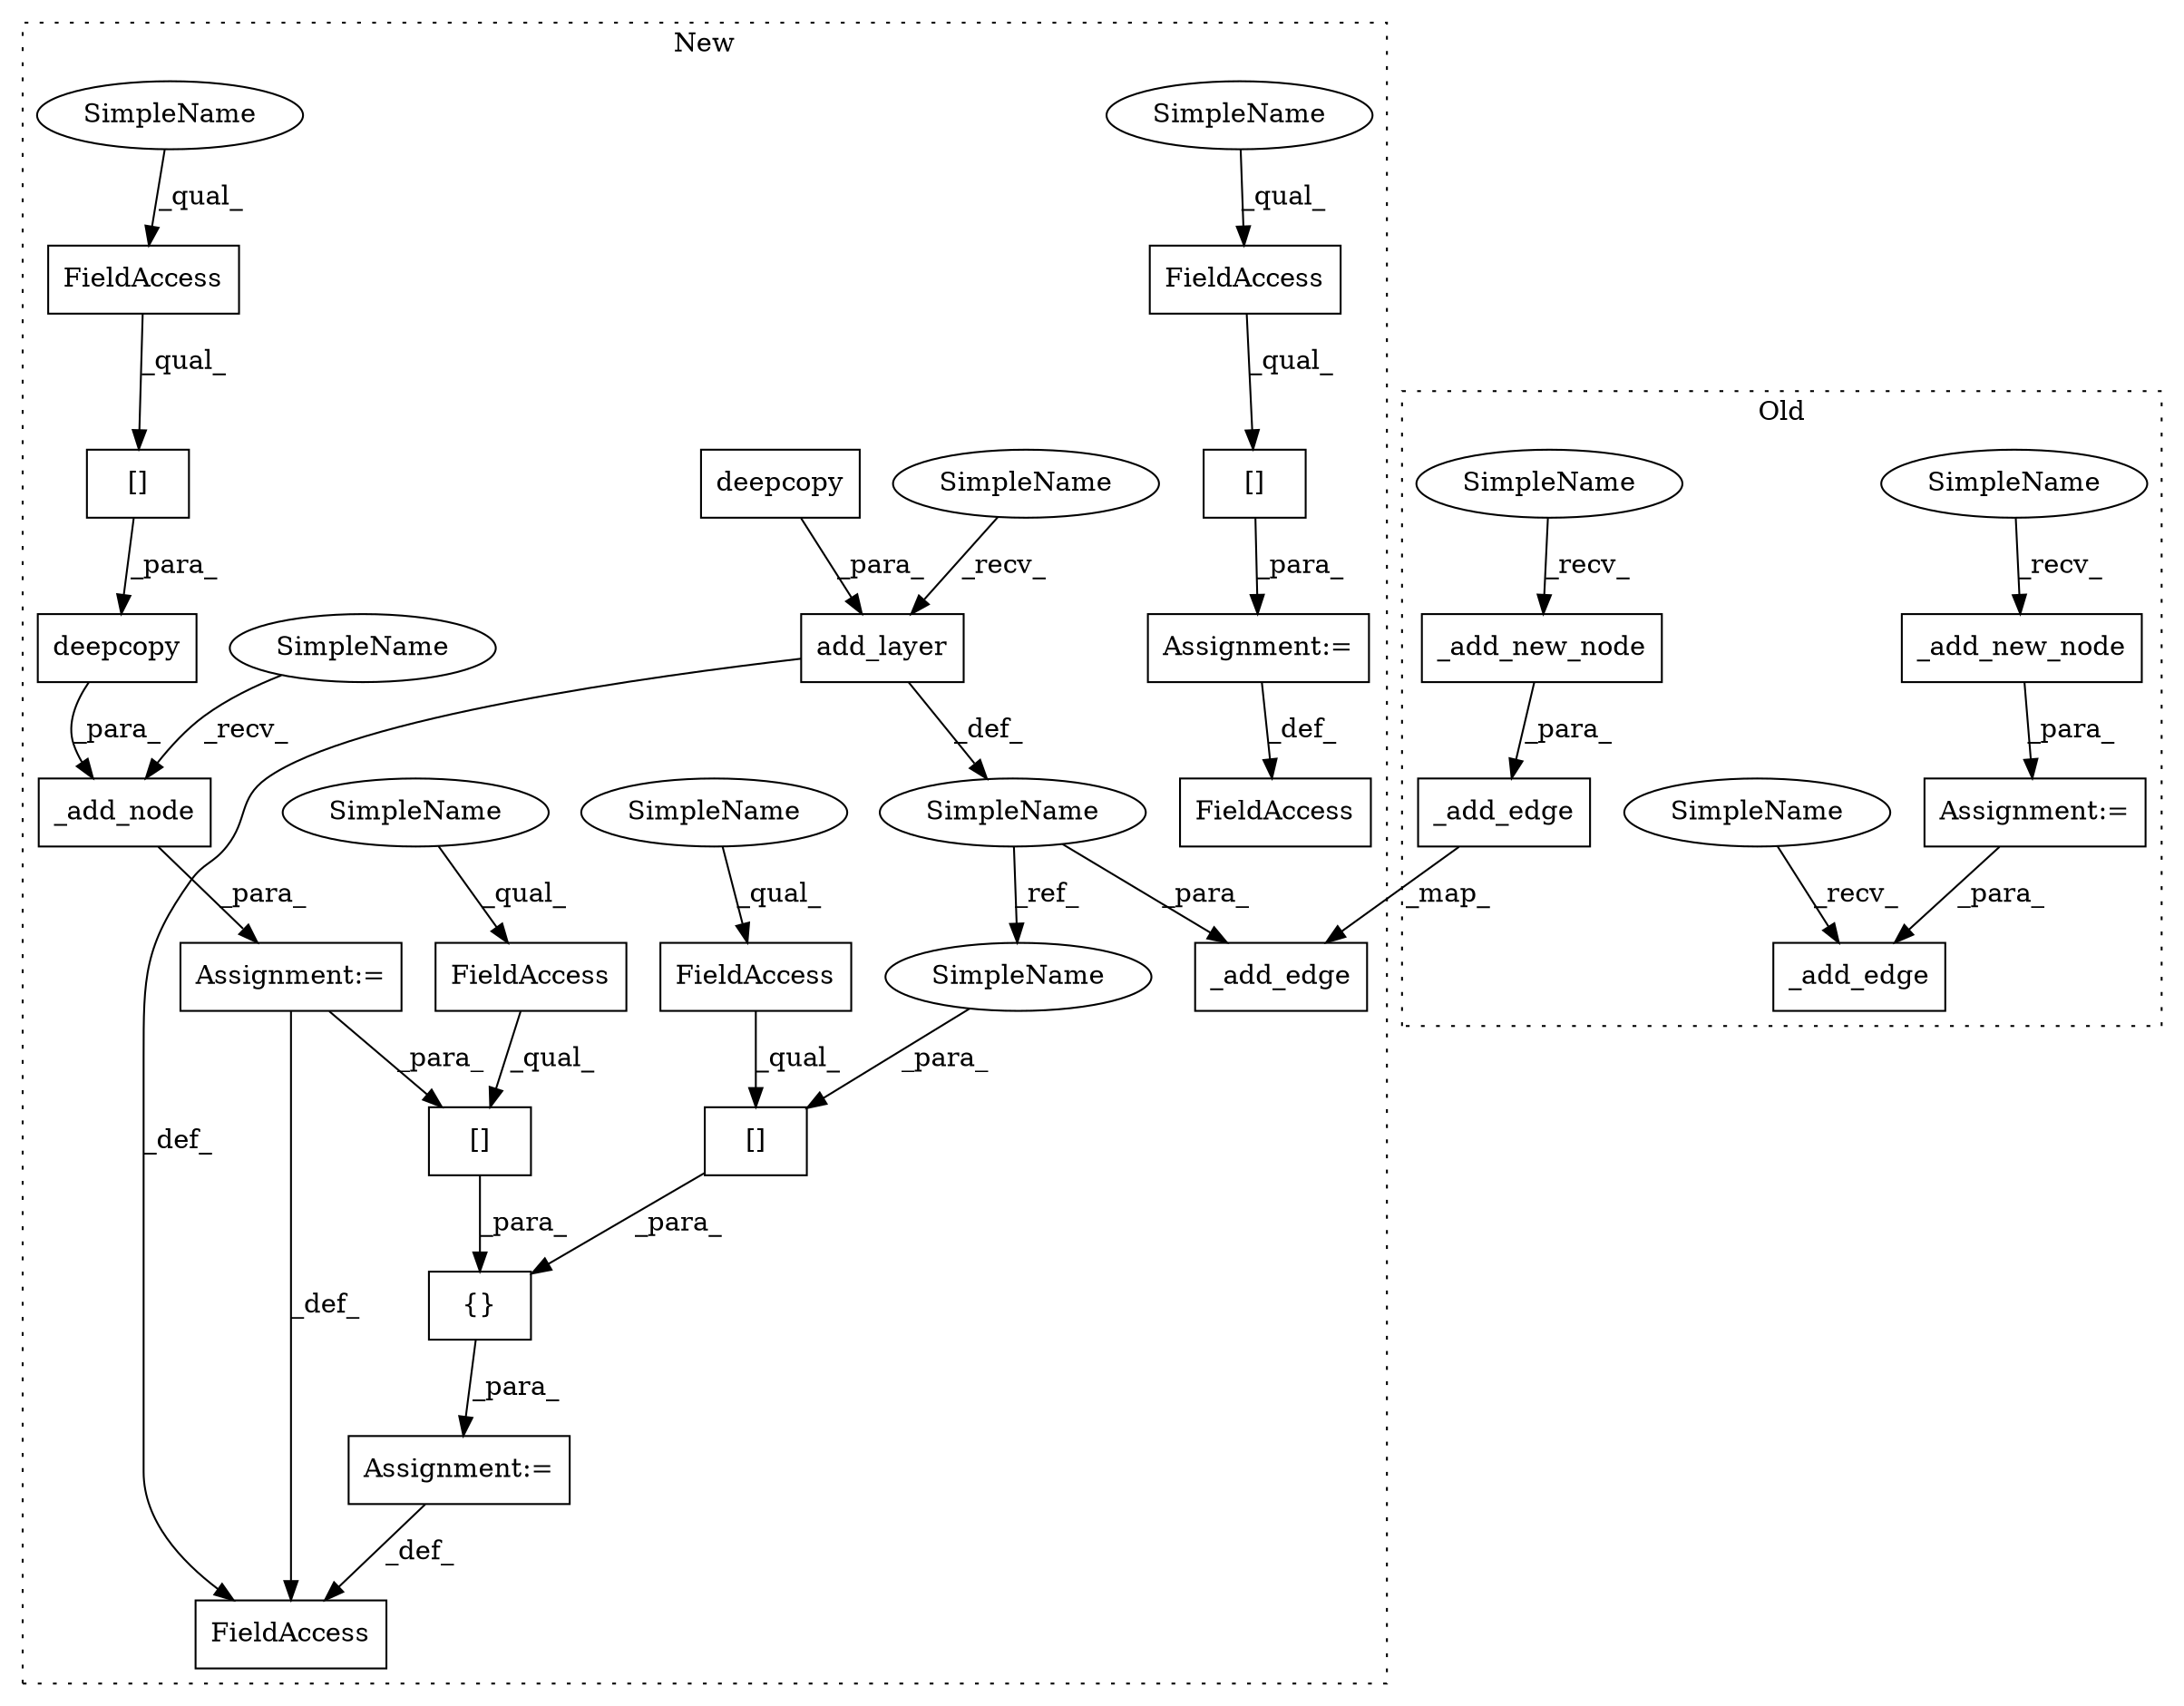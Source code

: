 digraph G {
subgraph cluster0 {
1 [label="_add_new_node" a="32" s="18088" l="15" shape="box"];
3 [label="_add_edge" a="32" s="19568,19608" l="10,1" shape="box"];
9 [label="Assignment:=" a="7" s="18226" l="1" shape="box"];
14 [label="_add_new_node" a="32" s="18232" l="15" shape="box"];
16 [label="_add_edge" a="32" s="19620,19663" l="10,1" shape="box"];
26 [label="SimpleName" a="42" s="18227" l="4" shape="ellipse"];
27 [label="SimpleName" a="42" s="18083" l="4" shape="ellipse"];
28 [label="SimpleName" a="42" s="19563" l="4" shape="ellipse"];
label = "Old";
style="dotted";
}
subgraph cluster1 {
2 [label="add_layer" a="32" s="18521,18581" l="10,1" shape="box"];
4 [label="FieldAccess" a="22" s="19028" l="14" shape="box"];
5 [label="FieldAccess" a="22" s="18832" l="14" shape="box"];
6 [label="deepcopy" a="32" s="18531,18565" l="9,1" shape="box"];
7 [label="[]" a="2" s="19028,19063" l="15,1" shape="box"];
8 [label="Assignment:=" a="7" s="19009" l="1" shape="box"];
10 [label="_add_node" a="32" s="18813,18866" l="10,1" shape="box"];
11 [label="[]" a="2" s="18832,18864" l="15,1" shape="box"];
12 [label="{}" a="4" s="19027,19095" l="1,1" shape="box"];
13 [label="[]" a="2" s="19065,19094" l="15,1" shape="box"];
15 [label="_add_edge" a="32" s="19259,19318" l="10,1" shape="box"];
17 [label="SimpleName" a="42" s="18501" l="14" shape="ellipse"];
18 [label="FieldAccess" a="22" s="18991" l="18" shape="box"];
19 [label="FieldAccess" a="22" s="19345" l="14" shape="box"];
20 [label="[]" a="2" s="19345,19381" l="15,1" shape="box"];
21 [label="FieldAccess" a="22" s="19065" l="14" shape="box"];
22 [label="deepcopy" a="32" s="18823,18865" l="9,1" shape="box"];
23 [label="Assignment:=" a="7" s="18807" l="1" shape="box"];
24 [label="Assignment:=" a="7" s="19344" l="1" shape="box"];
25 [label="FieldAccess" a="22" s="19325" l="19" shape="box"];
29 [label="SimpleName" a="42" s="19345" l="4" shape="ellipse"];
30 [label="SimpleName" a="42" s="18832" l="4" shape="ellipse"];
31 [label="SimpleName" a="42" s="19028" l="4" shape="ellipse"];
32 [label="SimpleName" a="42" s="18808" l="4" shape="ellipse"];
33 [label="SimpleName" a="42" s="18516" l="4" shape="ellipse"];
34 [label="SimpleName" a="42" s="19065" l="4" shape="ellipse"];
35 [label="SimpleName" a="42" s="19080" l="14" shape="ellipse"];
label = "New";
style="dotted";
}
1 -> 16 [label="_para_"];
2 -> 18 [label="_def_"];
2 -> 17 [label="_def_"];
4 -> 7 [label="_qual_"];
5 -> 11 [label="_qual_"];
6 -> 2 [label="_para_"];
7 -> 12 [label="_para_"];
8 -> 18 [label="_def_"];
9 -> 3 [label="_para_"];
10 -> 23 [label="_para_"];
11 -> 22 [label="_para_"];
12 -> 8 [label="_para_"];
13 -> 12 [label="_para_"];
14 -> 9 [label="_para_"];
16 -> 15 [label="_map_"];
17 -> 15 [label="_para_"];
17 -> 35 [label="_ref_"];
19 -> 20 [label="_qual_"];
20 -> 24 [label="_para_"];
21 -> 13 [label="_qual_"];
22 -> 10 [label="_para_"];
23 -> 18 [label="_def_"];
23 -> 7 [label="_para_"];
24 -> 25 [label="_def_"];
26 -> 14 [label="_recv_"];
27 -> 1 [label="_recv_"];
28 -> 3 [label="_recv_"];
29 -> 19 [label="_qual_"];
30 -> 5 [label="_qual_"];
31 -> 4 [label="_qual_"];
32 -> 10 [label="_recv_"];
33 -> 2 [label="_recv_"];
34 -> 21 [label="_qual_"];
35 -> 13 [label="_para_"];
}